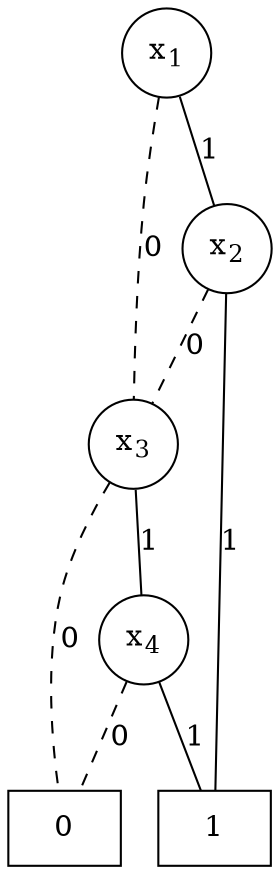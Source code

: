 graph BDD { n139803254498848 [label=0,shape=box]; n139803256083536 [label=1,shape=box]; n139803202677840 [label=<x<SUB>4</SUB>>,shape=circle]; n139803202676400 [label=<x<SUB>3</SUB>>,shape=circle]; n139803202675824 [label=<x<SUB>2</SUB>>,shape=circle]; n139803202675680 [label=<x<SUB>1</SUB>>,shape=circle]; n139803202677840 -- n139803254498848 [label=0,style=dashed]; n139803202677840 -- n139803256083536 [label=1]; n139803202676400 -- n139803254498848 [label=0,style=dashed]; n139803202676400 -- n139803202677840 [label=1]; n139803202675824 -- n139803202676400 [label=0,style=dashed]; n139803202675824 -- n139803256083536 [label=1]; n139803202675680 -- n139803202676400 [label=0,style=dashed]; n139803202675680 -- n139803202675824 [label=1]; }